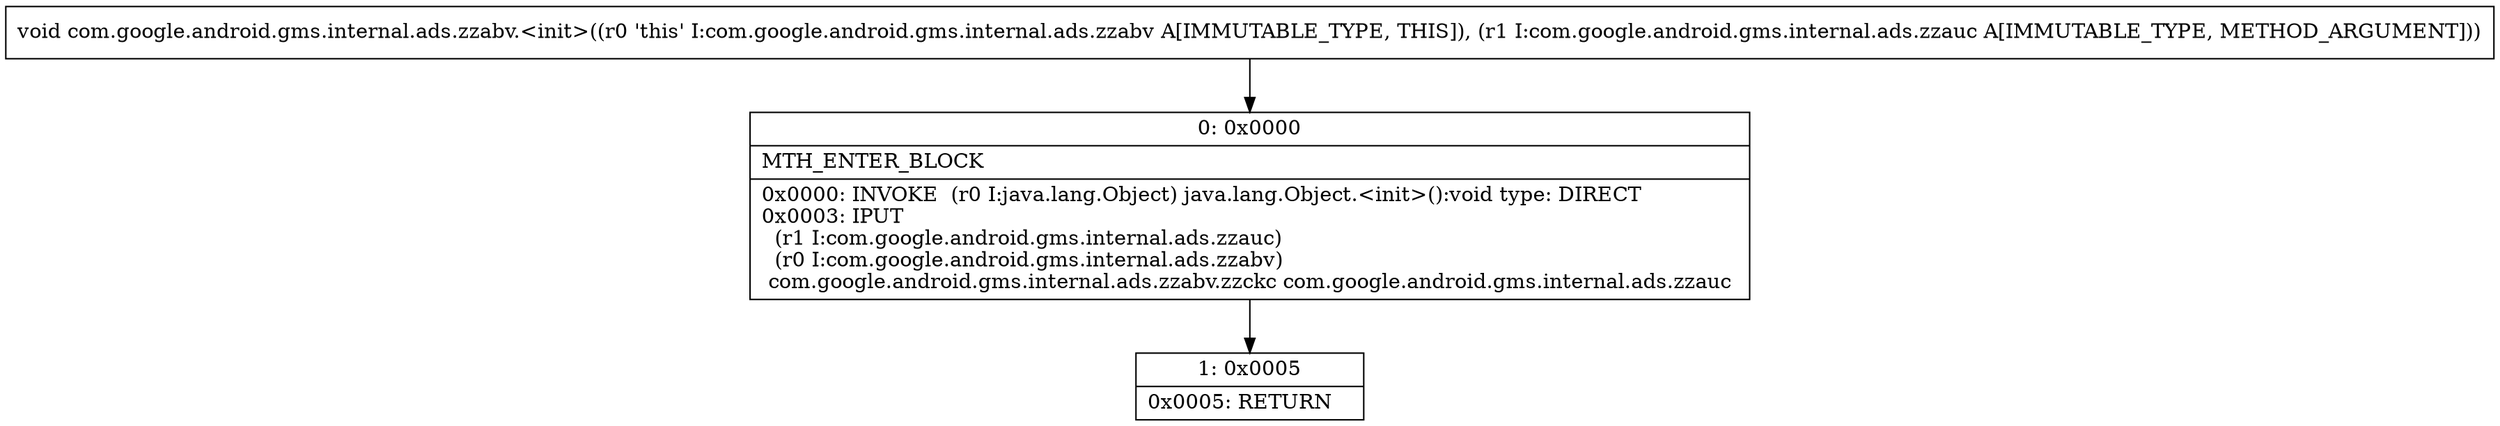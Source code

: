 digraph "CFG forcom.google.android.gms.internal.ads.zzabv.\<init\>(Lcom\/google\/android\/gms\/internal\/ads\/zzauc;)V" {
Node_0 [shape=record,label="{0\:\ 0x0000|MTH_ENTER_BLOCK\l|0x0000: INVOKE  (r0 I:java.lang.Object) java.lang.Object.\<init\>():void type: DIRECT \l0x0003: IPUT  \l  (r1 I:com.google.android.gms.internal.ads.zzauc)\l  (r0 I:com.google.android.gms.internal.ads.zzabv)\l com.google.android.gms.internal.ads.zzabv.zzckc com.google.android.gms.internal.ads.zzauc \l}"];
Node_1 [shape=record,label="{1\:\ 0x0005|0x0005: RETURN   \l}"];
MethodNode[shape=record,label="{void com.google.android.gms.internal.ads.zzabv.\<init\>((r0 'this' I:com.google.android.gms.internal.ads.zzabv A[IMMUTABLE_TYPE, THIS]), (r1 I:com.google.android.gms.internal.ads.zzauc A[IMMUTABLE_TYPE, METHOD_ARGUMENT])) }"];
MethodNode -> Node_0;
Node_0 -> Node_1;
}

